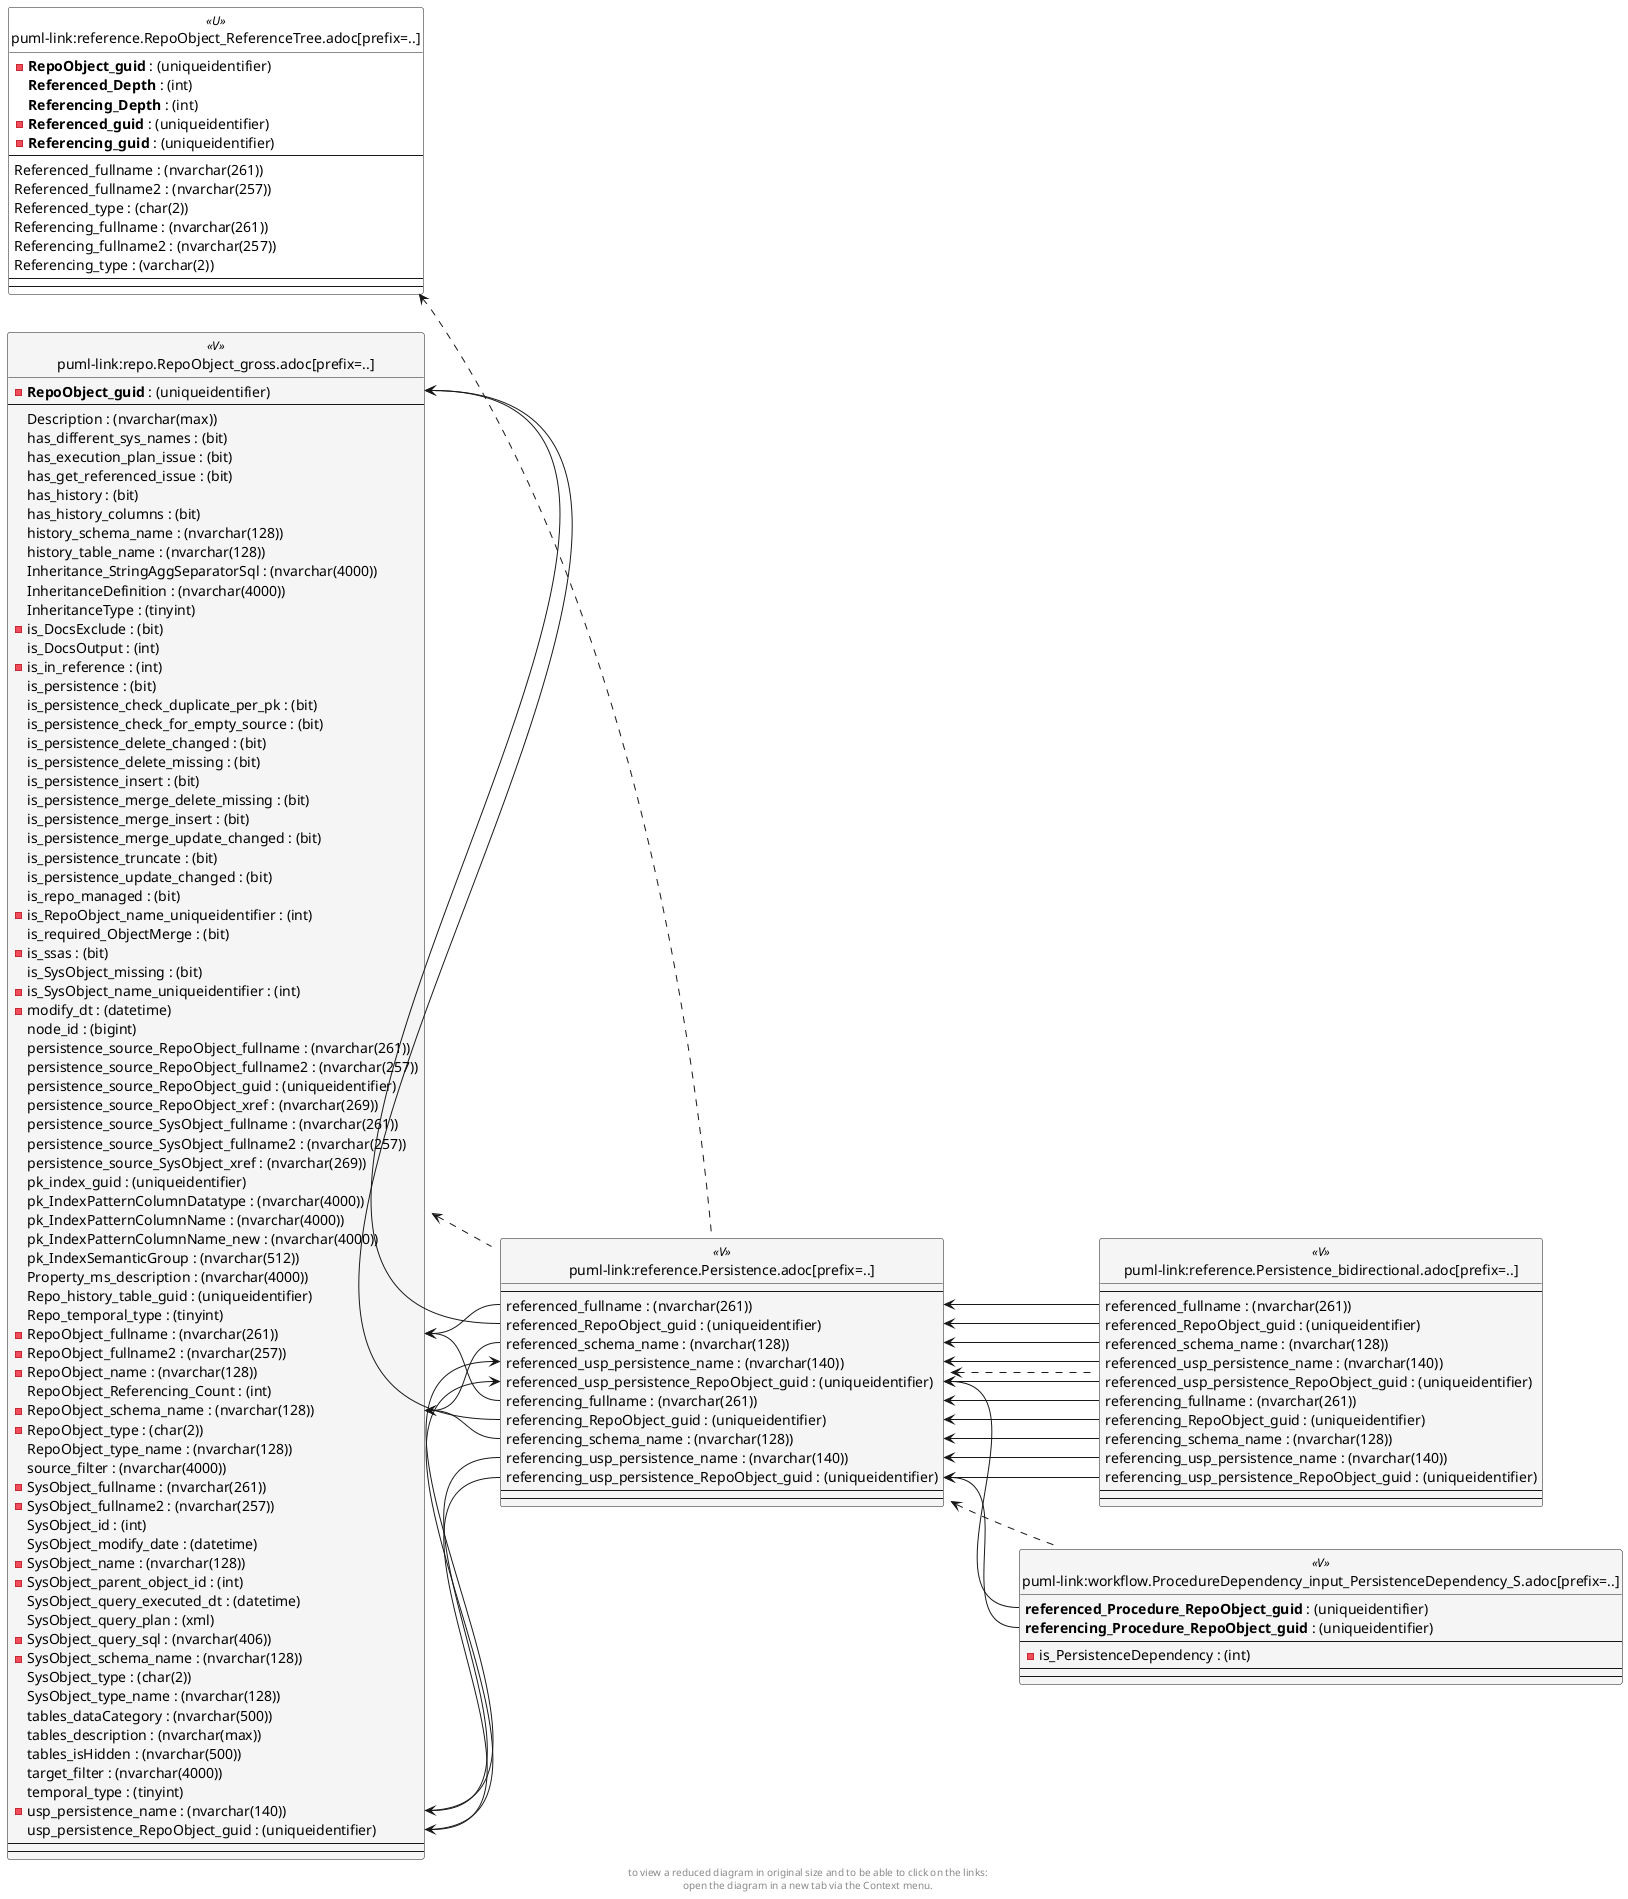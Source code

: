 @startuml
left to right direction
'top to bottom direction
hide circle
'avoide "." issues:
set namespaceSeparator none


skinparam class {
  BackgroundColor White
  BackgroundColor<<FN>> Yellow
  BackgroundColor<<FS>> Yellow
  BackgroundColor<<FT>> LightGray
  BackgroundColor<<IF>> Yellow
  BackgroundColor<<IS>> Yellow
  BackgroundColor<<P>> Aqua
  BackgroundColor<<PC>> Aqua
  BackgroundColor<<SN>> Yellow
  BackgroundColor<<SO>> SlateBlue
  BackgroundColor<<TF>> LightGray
  BackgroundColor<<TR>> Tomato
  BackgroundColor<<U>> White
  BackgroundColor<<V>> WhiteSmoke
  BackgroundColor<<X>> Aqua
}


entity "puml-link:reference.Persistence.adoc[prefix=..]" as reference.Persistence << V >> {
  --
  referenced_fullname : (nvarchar(261))
  referenced_RepoObject_guid : (uniqueidentifier)
  referenced_schema_name : (nvarchar(128))
  referenced_usp_persistence_name : (nvarchar(140))
  referenced_usp_persistence_RepoObject_guid : (uniqueidentifier)
  referencing_fullname : (nvarchar(261))
  referencing_RepoObject_guid : (uniqueidentifier)
  referencing_schema_name : (nvarchar(128))
  referencing_usp_persistence_name : (nvarchar(140))
  referencing_usp_persistence_RepoObject_guid : (uniqueidentifier)
  --
  --
}

entity "puml-link:reference.Persistence_bidirectional.adoc[prefix=..]" as reference.Persistence_bidirectional << V >> {
  --
  referenced_fullname : (nvarchar(261))
  referenced_RepoObject_guid : (uniqueidentifier)
  referenced_schema_name : (nvarchar(128))
  referenced_usp_persistence_name : (nvarchar(140))
  referenced_usp_persistence_RepoObject_guid : (uniqueidentifier)
  referencing_fullname : (nvarchar(261))
  referencing_RepoObject_guid : (uniqueidentifier)
  referencing_schema_name : (nvarchar(128))
  referencing_usp_persistence_name : (nvarchar(140))
  referencing_usp_persistence_RepoObject_guid : (uniqueidentifier)
  --
  --
}

entity "puml-link:reference.RepoObject_ReferenceTree.adoc[prefix=..]" as reference.RepoObject_ReferenceTree << U >> {
  - **RepoObject_guid** : (uniqueidentifier)
  **Referenced_Depth** : (int)
  **Referencing_Depth** : (int)
  - **Referenced_guid** : (uniqueidentifier)
  - **Referencing_guid** : (uniqueidentifier)
  --
  Referenced_fullname : (nvarchar(261))
  Referenced_fullname2 : (nvarchar(257))
  Referenced_type : (char(2))
  Referencing_fullname : (nvarchar(261))
  Referencing_fullname2 : (nvarchar(257))
  Referencing_type : (varchar(2))
  --
  --
}

entity "puml-link:repo.RepoObject_gross.adoc[prefix=..]" as repo.RepoObject_gross << V >> {
  - **RepoObject_guid** : (uniqueidentifier)
  --
  Description : (nvarchar(max))
  has_different_sys_names : (bit)
  has_execution_plan_issue : (bit)
  has_get_referenced_issue : (bit)
  has_history : (bit)
  has_history_columns : (bit)
  history_schema_name : (nvarchar(128))
  history_table_name : (nvarchar(128))
  Inheritance_StringAggSeparatorSql : (nvarchar(4000))
  InheritanceDefinition : (nvarchar(4000))
  InheritanceType : (tinyint)
  - is_DocsExclude : (bit)
  is_DocsOutput : (int)
  - is_in_reference : (int)
  is_persistence : (bit)
  is_persistence_check_duplicate_per_pk : (bit)
  is_persistence_check_for_empty_source : (bit)
  is_persistence_delete_changed : (bit)
  is_persistence_delete_missing : (bit)
  is_persistence_insert : (bit)
  is_persistence_merge_delete_missing : (bit)
  is_persistence_merge_insert : (bit)
  is_persistence_merge_update_changed : (bit)
  is_persistence_truncate : (bit)
  is_persistence_update_changed : (bit)
  is_repo_managed : (bit)
  - is_RepoObject_name_uniqueidentifier : (int)
  is_required_ObjectMerge : (bit)
  - is_ssas : (bit)
  is_SysObject_missing : (bit)
  - is_SysObject_name_uniqueidentifier : (int)
  - modify_dt : (datetime)
  node_id : (bigint)
  persistence_source_RepoObject_fullname : (nvarchar(261))
  persistence_source_RepoObject_fullname2 : (nvarchar(257))
  persistence_source_RepoObject_guid : (uniqueidentifier)
  persistence_source_RepoObject_xref : (nvarchar(269))
  persistence_source_SysObject_fullname : (nvarchar(261))
  persistence_source_SysObject_fullname2 : (nvarchar(257))
  persistence_source_SysObject_xref : (nvarchar(269))
  pk_index_guid : (uniqueidentifier)
  pk_IndexPatternColumnDatatype : (nvarchar(4000))
  pk_IndexPatternColumnName : (nvarchar(4000))
  pk_IndexPatternColumnName_new : (nvarchar(4000))
  pk_IndexSemanticGroup : (nvarchar(512))
  Property_ms_description : (nvarchar(4000))
  Repo_history_table_guid : (uniqueidentifier)
  Repo_temporal_type : (tinyint)
  - RepoObject_fullname : (nvarchar(261))
  - RepoObject_fullname2 : (nvarchar(257))
  - RepoObject_name : (nvarchar(128))
  RepoObject_Referencing_Count : (int)
  - RepoObject_schema_name : (nvarchar(128))
  - RepoObject_type : (char(2))
  RepoObject_type_name : (nvarchar(128))
  source_filter : (nvarchar(4000))
  - SysObject_fullname : (nvarchar(261))
  - SysObject_fullname2 : (nvarchar(257))
  SysObject_id : (int)
  SysObject_modify_date : (datetime)
  - SysObject_name : (nvarchar(128))
  - SysObject_parent_object_id : (int)
  SysObject_query_executed_dt : (datetime)
  SysObject_query_plan : (xml)
  - SysObject_query_sql : (nvarchar(406))
  - SysObject_schema_name : (nvarchar(128))
  SysObject_type : (char(2))
  SysObject_type_name : (nvarchar(128))
  tables_dataCategory : (nvarchar(500))
  tables_description : (nvarchar(max))
  tables_isHidden : (nvarchar(500))
  target_filter : (nvarchar(4000))
  temporal_type : (tinyint)
  - usp_persistence_name : (nvarchar(140))
  usp_persistence_RepoObject_guid : (uniqueidentifier)
  --
  --
}

entity "puml-link:workflow.ProcedureDependency_input_PersistenceDependency_S.adoc[prefix=..]" as workflow.ProcedureDependency_input_PersistenceDependency_S << V >> {
  **referenced_Procedure_RepoObject_guid** : (uniqueidentifier)
  **referencing_Procedure_RepoObject_guid** : (uniqueidentifier)
  --
  - is_PersistenceDependency : (int)
  --
  --
}

reference.Persistence <.. workflow.ProcedureDependency_input_PersistenceDependency_S
reference.Persistence <.. reference.Persistence_bidirectional
reference.RepoObject_ReferenceTree <.. reference.Persistence
repo.RepoObject_gross <.. reference.Persistence
reference.Persistence::referenced_fullname <-- reference.Persistence_bidirectional::referenced_fullname
reference.Persistence::referenced_RepoObject_guid <-- reference.Persistence_bidirectional::referenced_RepoObject_guid
reference.Persistence::referenced_schema_name <-- reference.Persistence_bidirectional::referenced_schema_name
reference.Persistence::referenced_usp_persistence_name <-- reference.Persistence_bidirectional::referenced_usp_persistence_name
reference.Persistence::referenced_usp_persistence_RepoObject_guid <-- workflow.ProcedureDependency_input_PersistenceDependency_S::referenced_Procedure_RepoObject_guid
reference.Persistence::referenced_usp_persistence_RepoObject_guid <-- reference.Persistence_bidirectional::referenced_usp_persistence_RepoObject_guid
reference.Persistence::referencing_fullname <-- reference.Persistence_bidirectional::referencing_fullname
reference.Persistence::referencing_RepoObject_guid <-- reference.Persistence_bidirectional::referencing_RepoObject_guid
reference.Persistence::referencing_schema_name <-- reference.Persistence_bidirectional::referencing_schema_name
reference.Persistence::referencing_usp_persistence_name <-- reference.Persistence_bidirectional::referencing_usp_persistence_name
reference.Persistence::referencing_usp_persistence_RepoObject_guid <-- workflow.ProcedureDependency_input_PersistenceDependency_S::referencing_Procedure_RepoObject_guid
reference.Persistence::referencing_usp_persistence_RepoObject_guid <-- reference.Persistence_bidirectional::referencing_usp_persistence_RepoObject_guid
repo.RepoObject_gross::RepoObject_fullname <-- reference.Persistence::referenced_fullname
repo.RepoObject_gross::RepoObject_fullname <-- reference.Persistence::referencing_fullname
repo.RepoObject_gross::RepoObject_guid <-- reference.Persistence::referenced_RepoObject_guid
repo.RepoObject_gross::RepoObject_guid <-- reference.Persistence::referencing_RepoObject_guid
repo.RepoObject_gross::RepoObject_schema_name <-- reference.Persistence::referenced_schema_name
repo.RepoObject_gross::RepoObject_schema_name <-- reference.Persistence::referencing_schema_name
repo.RepoObject_gross::usp_persistence_name <-- reference.Persistence::referenced_usp_persistence_name
repo.RepoObject_gross::usp_persistence_name <-- reference.Persistence::referencing_usp_persistence_name
repo.RepoObject_gross::usp_persistence_RepoObject_guid <-- reference.Persistence::referenced_usp_persistence_RepoObject_guid
repo.RepoObject_gross::usp_persistence_RepoObject_guid <-- reference.Persistence::referencing_usp_persistence_RepoObject_guid
footer
to view a reduced diagram in original size and to be able to click on the links:
open the diagram in a new tab via the Context menu.
end footer

@enduml

